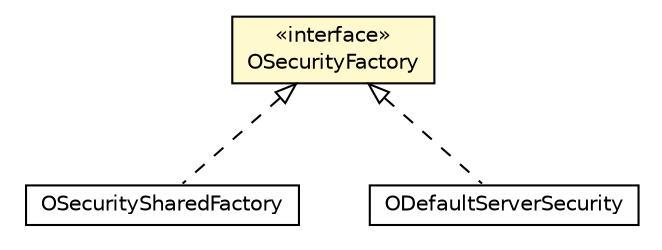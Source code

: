 #!/usr/local/bin/dot
#
# Class diagram 
# Generated by UMLGraph version R5_6-24-gf6e263 (http://www.umlgraph.org/)
#

digraph G {
	edge [fontname="Helvetica",fontsize=10,labelfontname="Helvetica",labelfontsize=10];
	node [fontname="Helvetica",fontsize=10,shape=plaintext];
	nodesep=0.25;
	ranksep=0.5;
	// com.orientechnologies.orient.core.security.OSecuritySharedFactory
	c3620472 [label=<<table title="com.orientechnologies.orient.core.security.OSecuritySharedFactory" border="0" cellborder="1" cellspacing="0" cellpadding="2" port="p" href="./OSecuritySharedFactory.html">
		<tr><td><table border="0" cellspacing="0" cellpadding="1">
<tr><td align="center" balign="center"> OSecuritySharedFactory </td></tr>
		</table></td></tr>
		</table>>, URL="./OSecuritySharedFactory.html", fontname="Helvetica", fontcolor="black", fontsize=10.0];
	// com.orientechnologies.orient.core.security.OSecurityFactory
	c3620475 [label=<<table title="com.orientechnologies.orient.core.security.OSecurityFactory" border="0" cellborder="1" cellspacing="0" cellpadding="2" port="p" bgcolor="lemonChiffon" href="./OSecurityFactory.html">
		<tr><td><table border="0" cellspacing="0" cellpadding="1">
<tr><td align="center" balign="center"> &#171;interface&#187; </td></tr>
<tr><td align="center" balign="center"> OSecurityFactory </td></tr>
		</table></td></tr>
		</table>>, URL="./OSecurityFactory.html", fontname="Helvetica", fontcolor="black", fontsize=10.0];
	// com.orientechnologies.orient.server.security.ODefaultServerSecurity
	c3621050 [label=<<table title="com.orientechnologies.orient.server.security.ODefaultServerSecurity" border="0" cellborder="1" cellspacing="0" cellpadding="2" port="p" href="../../server/security/ODefaultServerSecurity.html">
		<tr><td><table border="0" cellspacing="0" cellpadding="1">
<tr><td align="center" balign="center"> ODefaultServerSecurity </td></tr>
		</table></td></tr>
		</table>>, URL="../../server/security/ODefaultServerSecurity.html", fontname="Helvetica", fontcolor="black", fontsize=10.0];
	//com.orientechnologies.orient.core.security.OSecuritySharedFactory implements com.orientechnologies.orient.core.security.OSecurityFactory
	c3620475:p -> c3620472:p [dir=back,arrowtail=empty,style=dashed];
	//com.orientechnologies.orient.server.security.ODefaultServerSecurity implements com.orientechnologies.orient.core.security.OSecurityFactory
	c3620475:p -> c3621050:p [dir=back,arrowtail=empty,style=dashed];
}

